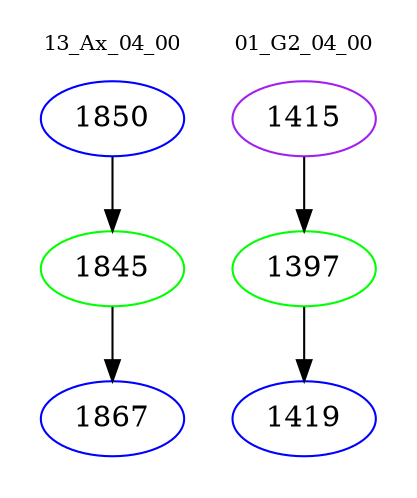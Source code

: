 digraph{
subgraph cluster_0 {
color = white
label = "13_Ax_04_00";
fontsize=10;
T0_1850 [label="1850", color="blue"]
T0_1850 -> T0_1845 [color="black"]
T0_1845 [label="1845", color="green"]
T0_1845 -> T0_1867 [color="black"]
T0_1867 [label="1867", color="blue"]
}
subgraph cluster_1 {
color = white
label = "01_G2_04_00";
fontsize=10;
T1_1415 [label="1415", color="purple"]
T1_1415 -> T1_1397 [color="black"]
T1_1397 [label="1397", color="green"]
T1_1397 -> T1_1419 [color="black"]
T1_1419 [label="1419", color="blue"]
}
}
